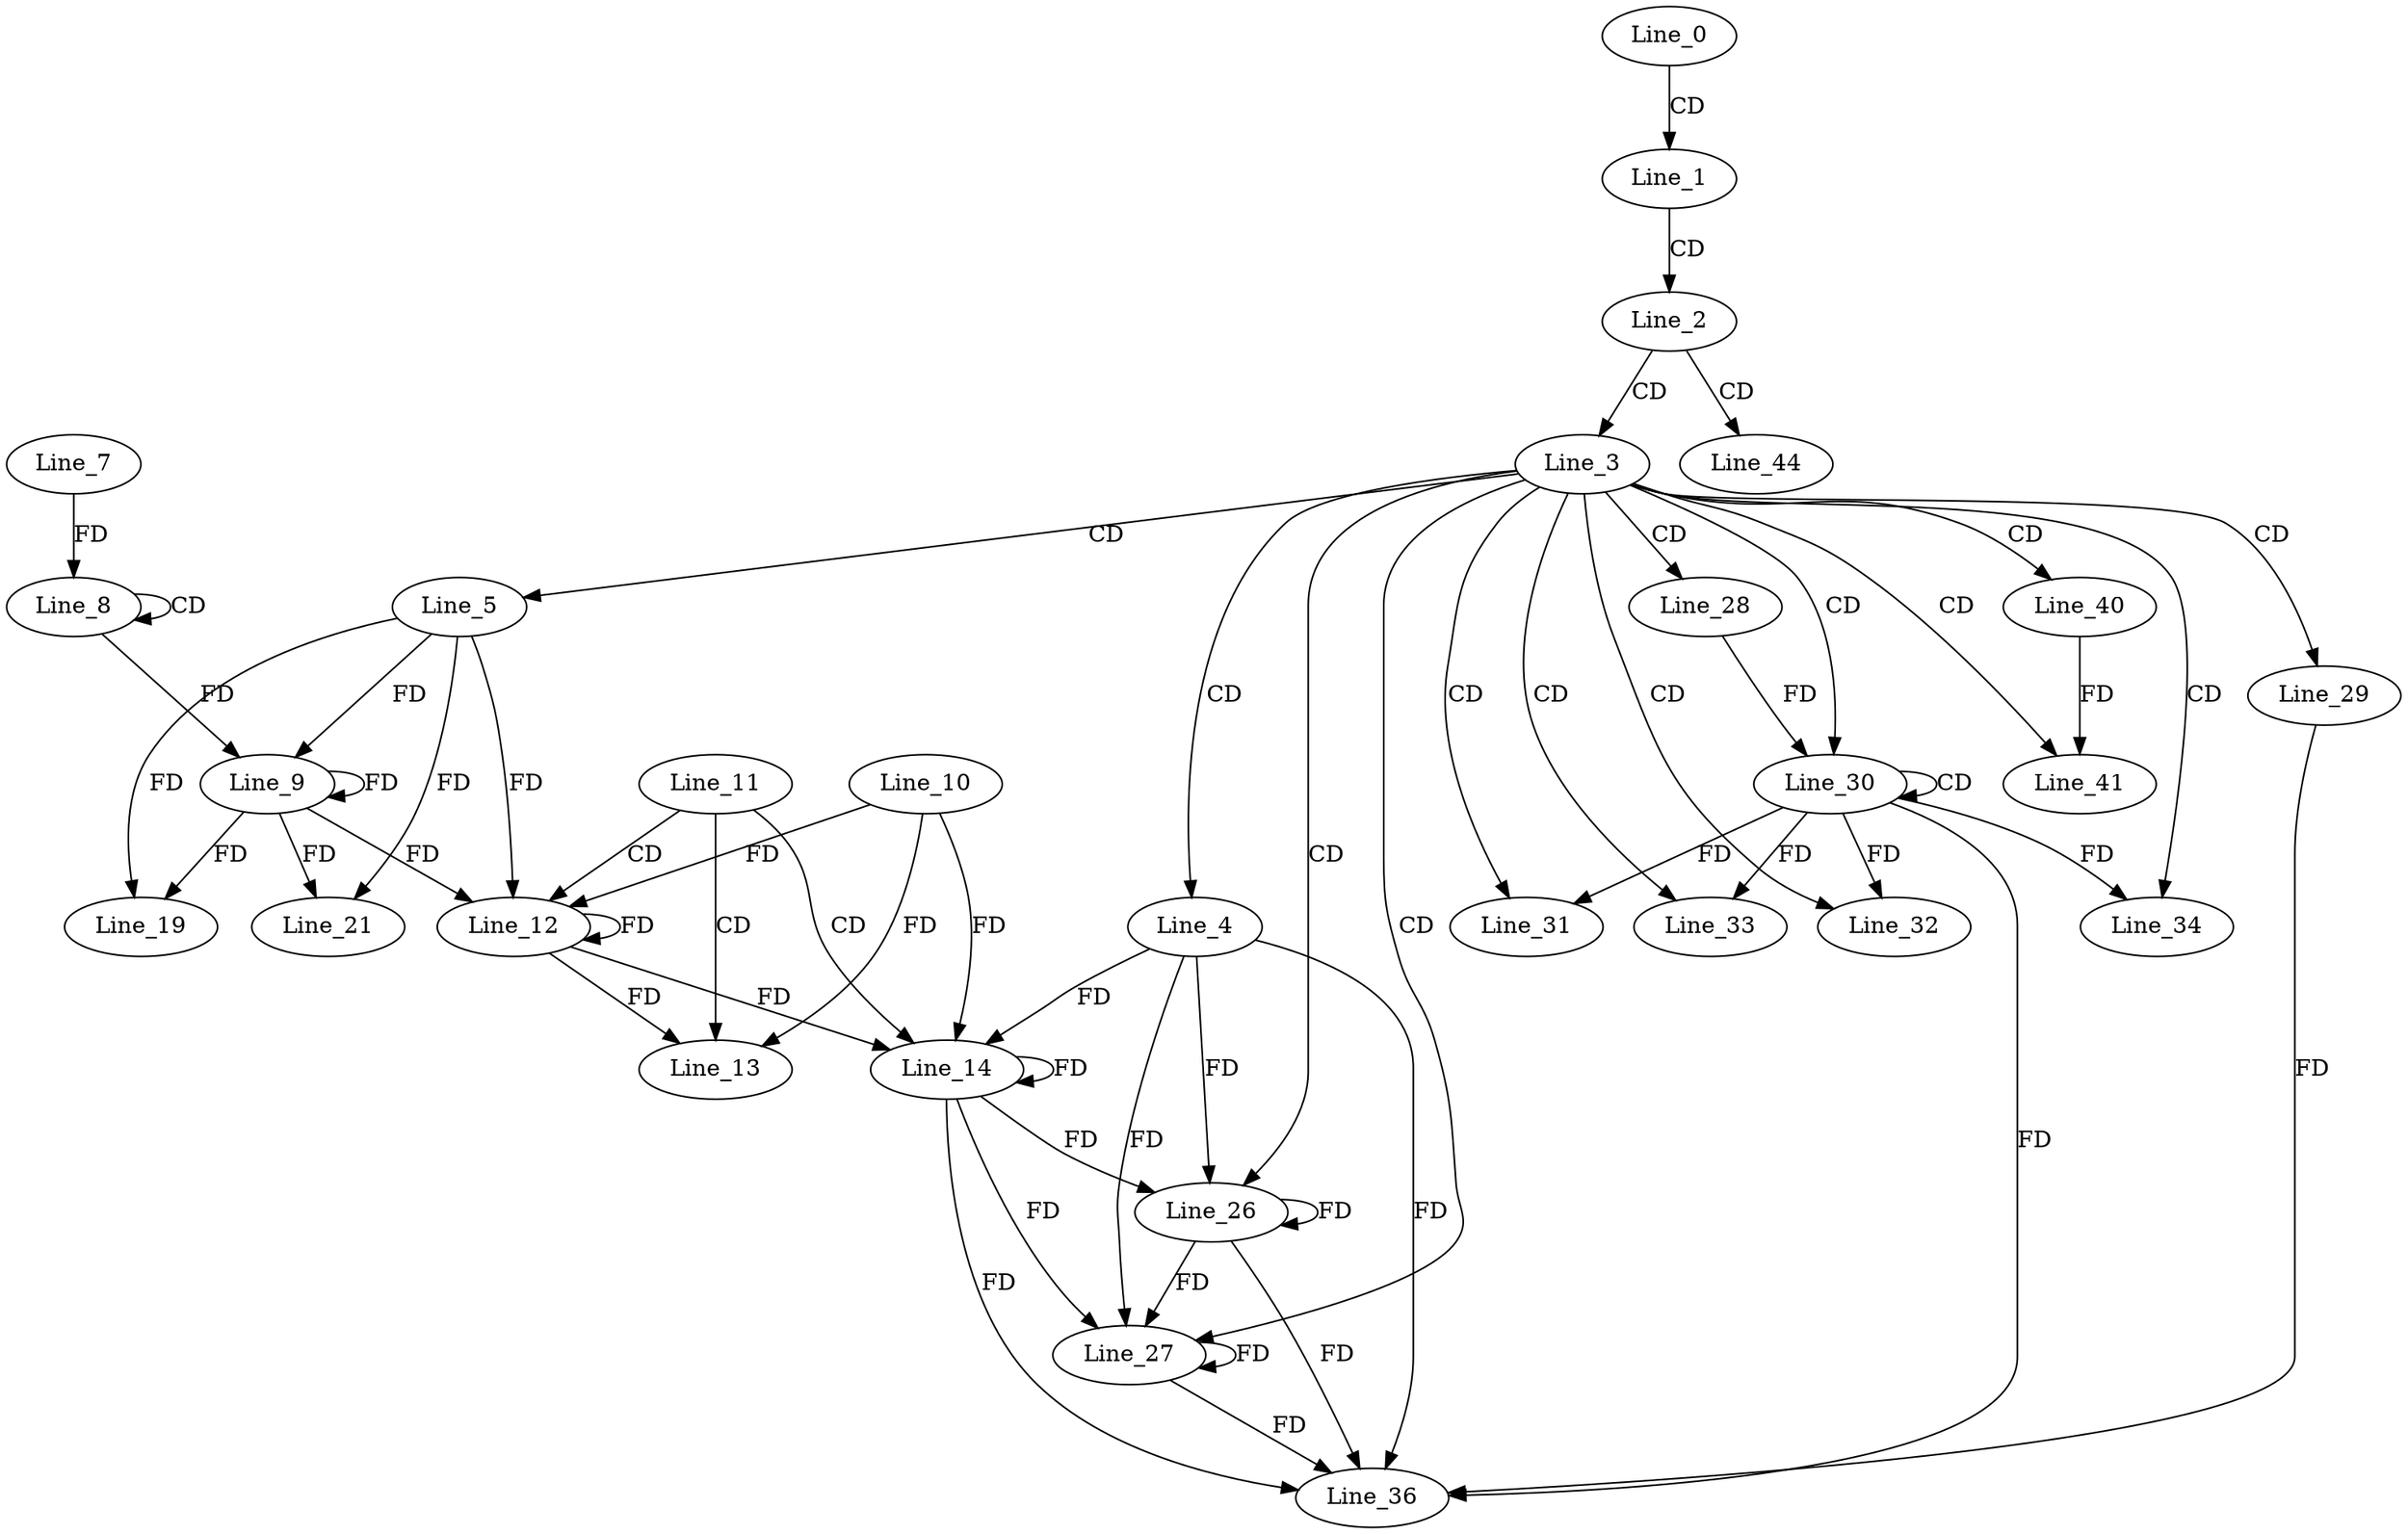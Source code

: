 digraph G {
  Line_0;
  Line_1;
  Line_2;
  Line_3;
  Line_4;
  Line_5;
  Line_8;
  Line_8;
  Line_7;
  Line_9;
  Line_9;
  Line_11;
  Line_12;
  Line_10;
  Line_12;
  Line_13;
  Line_14;
  Line_19;
  Line_21;
  Line_26;
  Line_26;
  Line_27;
  Line_27;
  Line_28;
  Line_29;
  Line_30;
  Line_30;
  Line_31;
  Line_32;
  Line_33;
  Line_34;
  Line_36;
  Line_36;
  Line_40;
  Line_41;
  Line_44;
  Line_0 -> Line_1 [ label="CD" ];
  Line_1 -> Line_2 [ label="CD" ];
  Line_2 -> Line_3 [ label="CD" ];
  Line_3 -> Line_4 [ label="CD" ];
  Line_3 -> Line_5 [ label="CD" ];
  Line_8 -> Line_8 [ label="CD" ];
  Line_7 -> Line_8 [ label="FD" ];
  Line_5 -> Line_9 [ label="FD" ];
  Line_9 -> Line_9 [ label="FD" ];
  Line_8 -> Line_9 [ label="FD" ];
  Line_11 -> Line_12 [ label="CD" ];
  Line_12 -> Line_12 [ label="FD" ];
  Line_10 -> Line_12 [ label="FD" ];
  Line_5 -> Line_12 [ label="FD" ];
  Line_9 -> Line_12 [ label="FD" ];
  Line_11 -> Line_13 [ label="CD" ];
  Line_12 -> Line_13 [ label="FD" ];
  Line_10 -> Line_13 [ label="FD" ];
  Line_11 -> Line_14 [ label="CD" ];
  Line_14 -> Line_14 [ label="FD" ];
  Line_4 -> Line_14 [ label="FD" ];
  Line_12 -> Line_14 [ label="FD" ];
  Line_10 -> Line_14 [ label="FD" ];
  Line_5 -> Line_19 [ label="FD" ];
  Line_9 -> Line_19 [ label="FD" ];
  Line_5 -> Line_21 [ label="FD" ];
  Line_9 -> Line_21 [ label="FD" ];
  Line_3 -> Line_26 [ label="CD" ];
  Line_14 -> Line_26 [ label="FD" ];
  Line_4 -> Line_26 [ label="FD" ];
  Line_26 -> Line_26 [ label="FD" ];
  Line_3 -> Line_27 [ label="CD" ];
  Line_14 -> Line_27 [ label="FD" ];
  Line_4 -> Line_27 [ label="FD" ];
  Line_26 -> Line_27 [ label="FD" ];
  Line_27 -> Line_27 [ label="FD" ];
  Line_3 -> Line_28 [ label="CD" ];
  Line_3 -> Line_29 [ label="CD" ];
  Line_3 -> Line_30 [ label="CD" ];
  Line_30 -> Line_30 [ label="CD" ];
  Line_28 -> Line_30 [ label="FD" ];
  Line_3 -> Line_31 [ label="CD" ];
  Line_30 -> Line_31 [ label="FD" ];
  Line_3 -> Line_32 [ label="CD" ];
  Line_30 -> Line_32 [ label="FD" ];
  Line_3 -> Line_33 [ label="CD" ];
  Line_30 -> Line_33 [ label="FD" ];
  Line_3 -> Line_34 [ label="CD" ];
  Line_30 -> Line_34 [ label="FD" ];
  Line_29 -> Line_36 [ label="FD" ];
  Line_14 -> Line_36 [ label="FD" ];
  Line_4 -> Line_36 [ label="FD" ];
  Line_26 -> Line_36 [ label="FD" ];
  Line_27 -> Line_36 [ label="FD" ];
  Line_30 -> Line_36 [ label="FD" ];
  Line_3 -> Line_40 [ label="CD" ];
  Line_3 -> Line_41 [ label="CD" ];
  Line_40 -> Line_41 [ label="FD" ];
  Line_2 -> Line_44 [ label="CD" ];
}
